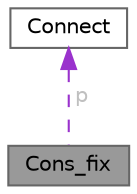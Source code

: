 digraph "Cons_fix"
{
 // LATEX_PDF_SIZE
  bgcolor="transparent";
  edge [fontname=Helvetica,fontsize=10,labelfontname=Helvetica,labelfontsize=10];
  node [fontname=Helvetica,fontsize=10,shape=box,height=0.2,width=0.4];
  Node1 [id="Node000001",label="Cons_fix",height=0.2,width=0.4,color="gray40", fillcolor="grey60", style="filled", fontcolor="black",tooltip=" "];
  Node2 -> Node1 [id="edge1_Node000001_Node000002",dir="back",color="darkorchid3",style="dashed",tooltip=" ",label=" p",fontcolor="grey" ];
  Node2 [id="Node000002",label="Connect",height=0.2,width=0.4,color="gray40", fillcolor="white", style="filled",URL="$classConnect.html",tooltip="Класс для подключения к серверу"];
}

